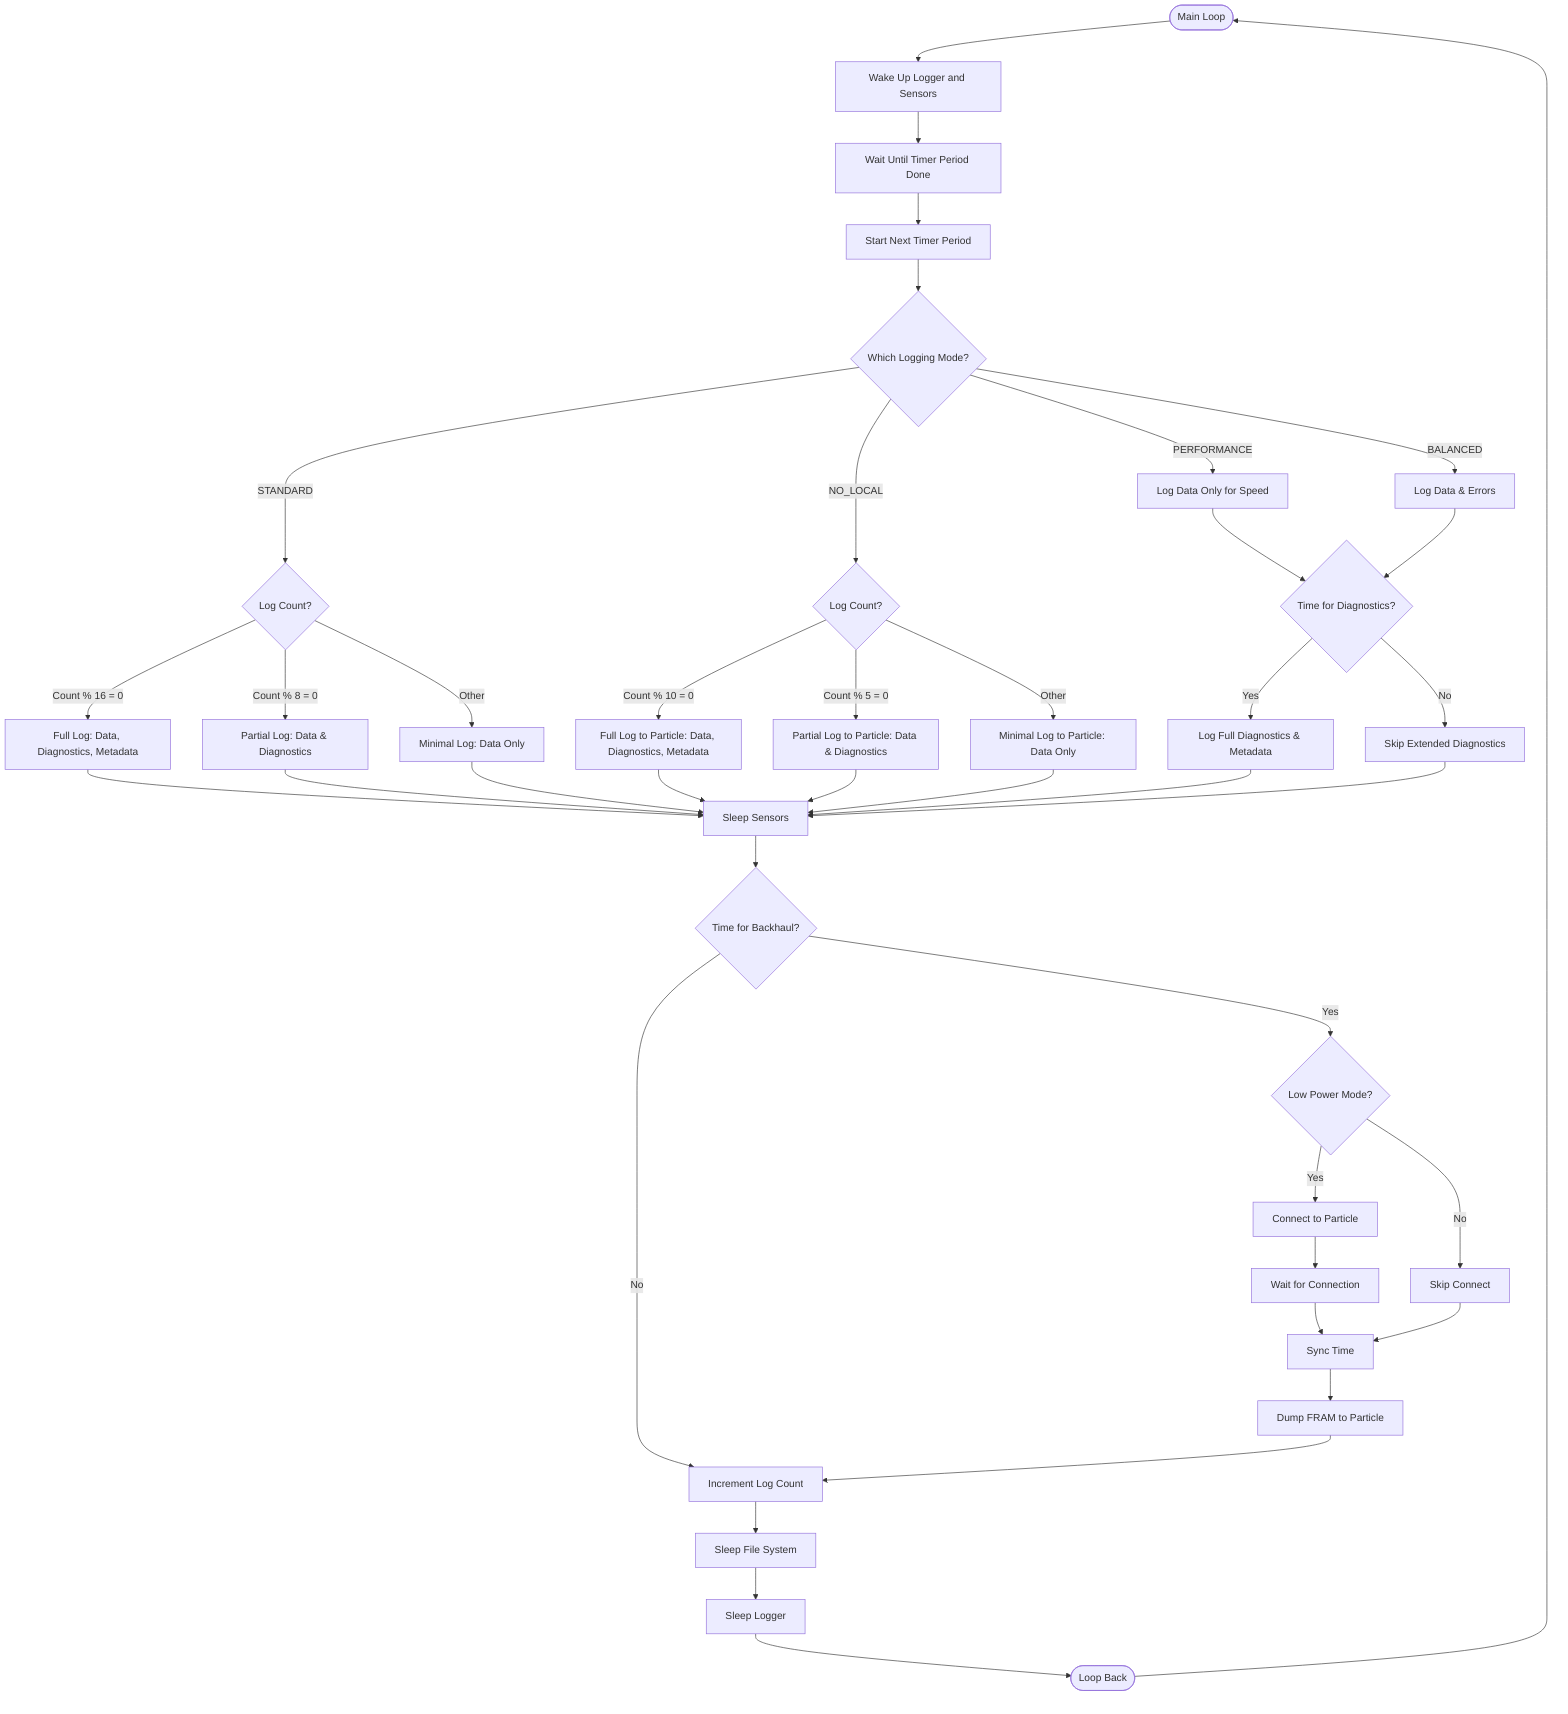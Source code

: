 graph TD
    MainLoop([Main Loop]) --> WakeSensors[Wake Up Logger and Sensors]
    
    WakeSensors --> WaitTimer[Wait Until Timer Period Done]
    WaitTimer --> StartTimer[Start Next Timer Period]
    
    StartTimer --> LogCheck{Which Logging Mode?}
    
    LogCheck -->|PERFORMANCE| LogPerformance[Log Data Only for Speed]
    LogCheck -->|STANDARD| CountCheck1{Log Count?}
    LogCheck -->|BALANCED| LogBalanced[Log Data & Errors]
    LogCheck -->|NO_LOCAL| CountCheck2{Log Count?}
    
    CountCheck1 -->|Count % 16 = 0| LogFull1[Full Log: Data, Diagnostics, Metadata]
    CountCheck1 -->|Count % 8 = 0| LogPartial1[Partial Log: Data & Diagnostics]
    CountCheck1 -->|Other| LogMinimal1[Minimal Log: Data Only]
    
    CountCheck2 -->|Count % 10 = 0| LogFull2[Full Log to Particle: Data, Diagnostics, Metadata]
    CountCheck2 -->|Count % 5 = 0| LogPartial2[Partial Log to Particle: Data & Diagnostics]
    CountCheck2 -->|Other| LogMinimal2[Minimal Log to Particle: Data Only]
    
    LogPerformance --> TimeDiagCheck{Time for Diagnostics?}
    LogBalanced --> TimeDiagCheck
    
    TimeDiagCheck -->|Yes| LogFullDiag[Log Full Diagnostics & Metadata]
    TimeDiagCheck -->|No| SkipDiag[Skip Extended Diagnostics]
    
    LogFull1 --> SleepSensors[Sleep Sensors]
    LogPartial1 --> SleepSensors
    LogMinimal1 --> SleepSensors
    LogFull2 --> SleepSensors
    LogPartial2 --> SleepSensors
    LogMinimal2 --> SleepSensors
    LogFullDiag --> SleepSensors
    SkipDiag --> SleepSensors
    
    SleepSensors --> BackhaulCheck{Time for Backhaul?}
    
    BackhaulCheck -->|Yes| PowerCheck{Low Power Mode?}
    BackhaulCheck -->|No| IncrementCount[Increment Log Count]
    
    PowerCheck -->|Yes| ConnectParticle[Connect to Particle]
    PowerCheck -->|No| SkipConnect[Skip Connect]
    
    ConnectParticle --> WaitConnect[Wait for Connection]
    WaitConnect --> SyncTime[Sync Time]
    SkipConnect --> SyncTime
    
    SyncTime --> DumpFRAM[Dump FRAM to Particle]
    DumpFRAM --> IncrementCount
    
    IncrementCount --> SleepFileSystem[Sleep File System]
    SleepFileSystem --> SleepLogger[Sleep Logger]
    SleepLogger --> Loop([Loop Back])
    
    Loop --> MainLoop